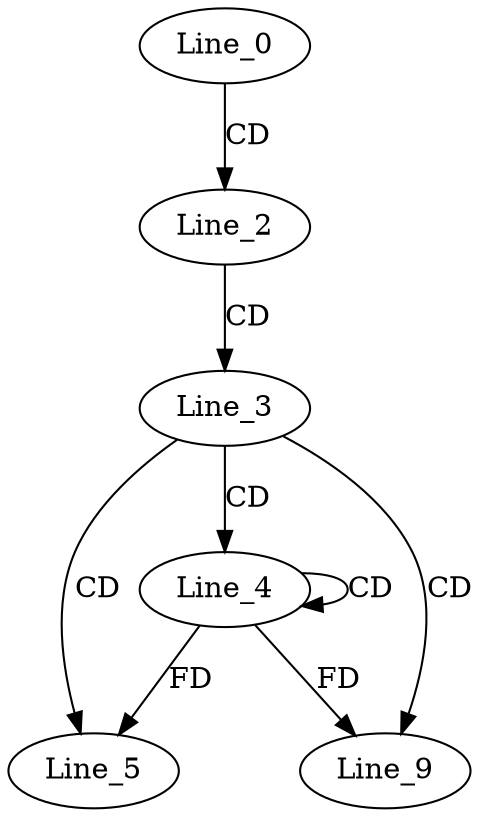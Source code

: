 digraph G {
  Line_0;
  Line_2;
  Line_3;
  Line_4;
  Line_4;
  Line_5;
  Line_9;
  Line_0 -> Line_2 [ label="CD" ];
  Line_2 -> Line_3 [ label="CD" ];
  Line_3 -> Line_4 [ label="CD" ];
  Line_4 -> Line_4 [ label="CD" ];
  Line_3 -> Line_5 [ label="CD" ];
  Line_4 -> Line_5 [ label="FD" ];
  Line_3 -> Line_9 [ label="CD" ];
  Line_4 -> Line_9 [ label="FD" ];
}
